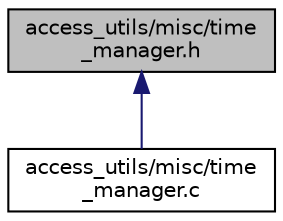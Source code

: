 digraph "access_utils/misc/time_manager.h"
{
  edge [fontname="Helvetica",fontsize="10",labelfontname="Helvetica",labelfontsize="10"];
  node [fontname="Helvetica",fontsize="10",shape=record];
  Node1 [label="access_utils/misc/time\l_manager.h",height=0.2,width=0.4,color="black", fillcolor="grey75", style="filled", fontcolor="black"];
  Node1 -> Node2 [dir="back",color="midnightblue",fontsize="10",style="solid",fontname="Helvetica"];
  Node2 [label="access_utils/misc/time\l_manager.c",height=0.2,width=0.4,color="black", fillcolor="white", style="filled",URL="$time__manager_8c.html"];
}
